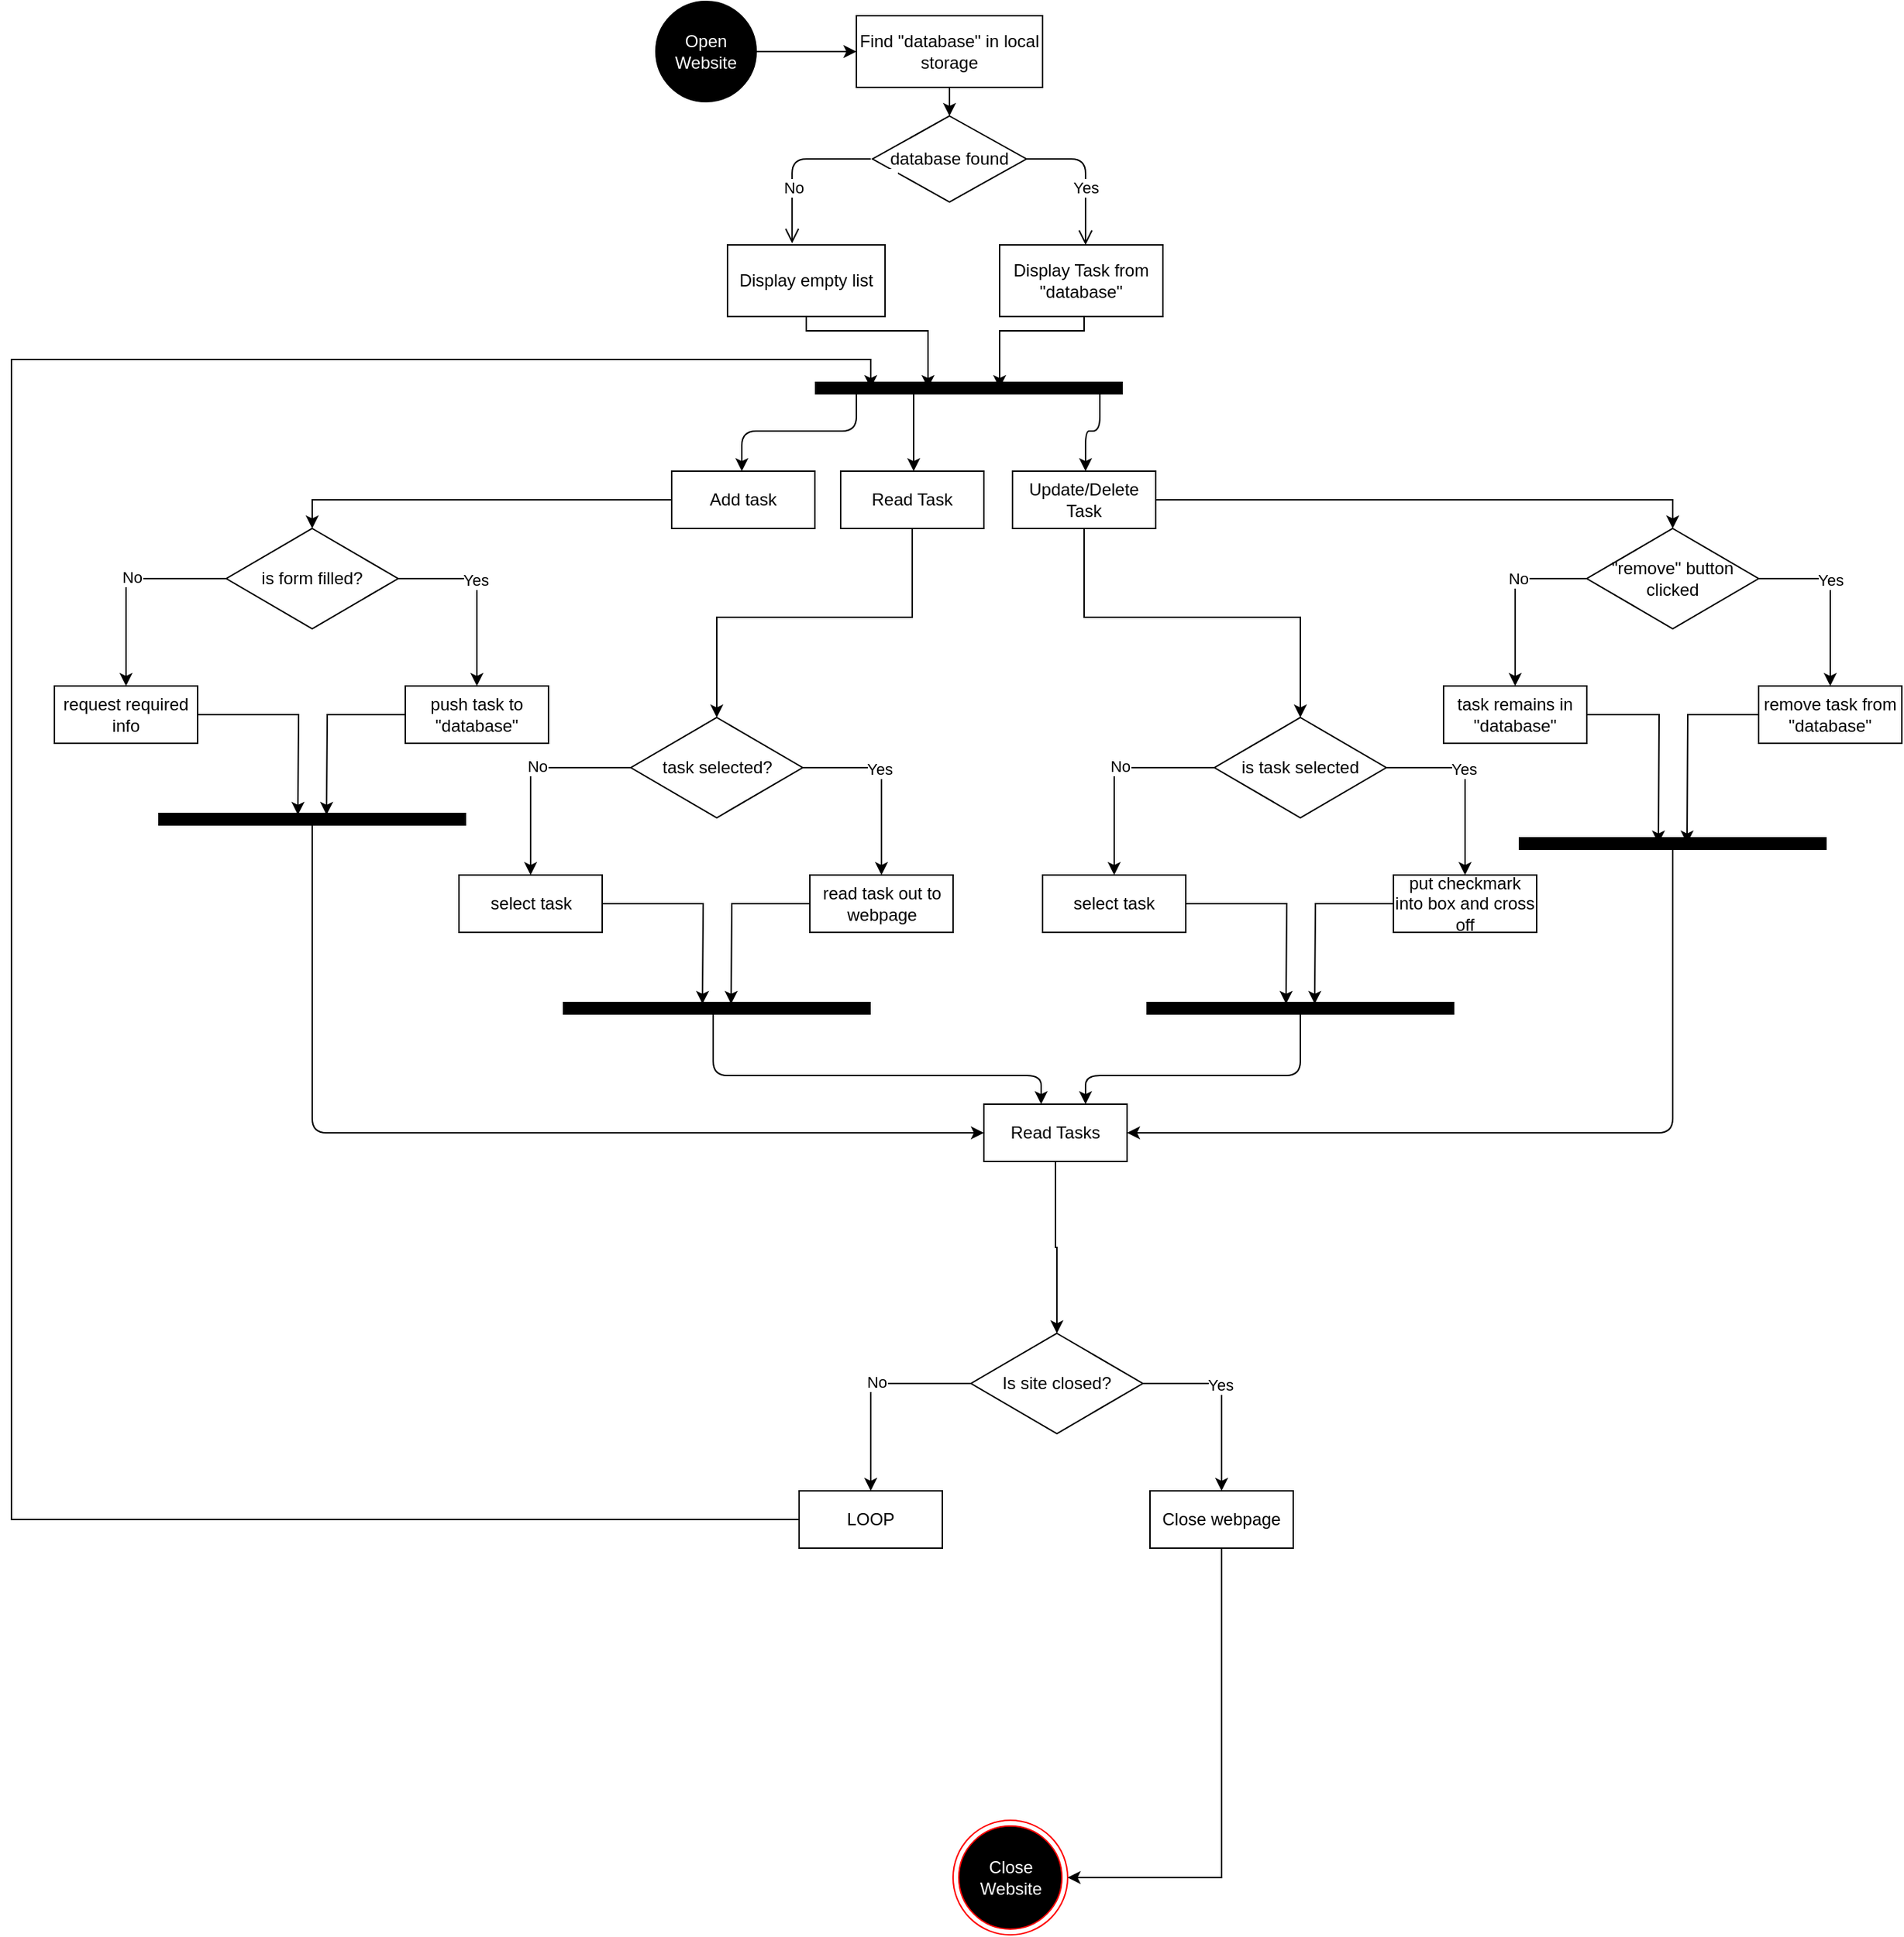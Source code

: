 <mxfile version="14.2.7" type="github">
  <diagram id="yd61wOOSHPwWUXzALppi" name="Page-1">
    <mxGraphModel dx="2201" dy="761" grid="1" gridSize="10" guides="1" tooltips="1" connect="1" arrows="1" fold="1" page="1" pageScale="1" pageWidth="850" pageHeight="1100" math="0" shadow="0">
      <root>
        <mxCell id="0" />
        <mxCell id="1" parent="0" />
        <mxCell id="UuBZATNRduBAJZNG62qD-8" style="edgeStyle=orthogonalEdgeStyle;rounded=0;orthogonalLoop=1;jettySize=auto;html=1;exitX=1;exitY=0.5;exitDx=0;exitDy=0;fontColor=#FFFFFF;" parent="1" source="UuBZATNRduBAJZNG62qD-1" target="UuBZATNRduBAJZNG62qD-6" edge="1">
          <mxGeometry relative="1" as="geometry" />
        </mxCell>
        <mxCell id="UuBZATNRduBAJZNG62qD-1" value="Open Website" style="ellipse;whiteSpace=wrap;html=1;aspect=fixed;fillColor=#000000;fontColor=#FFFFFF;" parent="1" vertex="1">
          <mxGeometry x="20" y="70" width="70" height="70" as="geometry" />
        </mxCell>
        <mxCell id="UuBZATNRduBAJZNG62qD-14" style="edgeStyle=orthogonalEdgeStyle;rounded=0;orthogonalLoop=1;jettySize=auto;html=1;fontColor=#000000;" parent="1" source="UuBZATNRduBAJZNG62qD-6" target="UuBZATNRduBAJZNG62qD-9" edge="1">
          <mxGeometry relative="1" as="geometry" />
        </mxCell>
        <mxCell id="UuBZATNRduBAJZNG62qD-6" value="Find &quot;database&quot; in local storage" style="html=1;whiteSpace=wrap;fillColor=#FFFFFF;" parent="1" vertex="1">
          <mxGeometry x="160" y="80" width="130" height="50" as="geometry" />
        </mxCell>
        <mxCell id="UuBZATNRduBAJZNG62qD-9" value="database found" style="rhombus;whiteSpace=wrap;html=1;" parent="1" vertex="1">
          <mxGeometry x="171.25" y="150" width="107.5" height="60" as="geometry" />
        </mxCell>
        <mxCell id="UuBZATNRduBAJZNG62qD-10" value="no" style="edgeStyle=orthogonalEdgeStyle;html=1;align=left;verticalAlign=bottom;endArrow=open;endSize=8;fontColor=#FFFFFF;exitX=1;exitY=0.5;exitDx=0;exitDy=0;" parent="1" source="UuBZATNRduBAJZNG62qD-9" edge="1">
          <mxGeometry x="-1" relative="1" as="geometry">
            <mxPoint x="320" y="240" as="targetPoint" />
            <mxPoint x="267.5" y="190" as="sourcePoint" />
            <Array as="points">
              <mxPoint x="320" y="180" />
            </Array>
          </mxGeometry>
        </mxCell>
        <mxCell id="UuBZATNRduBAJZNG62qD-12" value="Yes" style="edgeLabel;html=1;align=center;verticalAlign=middle;resizable=0;points=[];fontColor=#000000;" parent="UuBZATNRduBAJZNG62qD-10" vertex="1" connectable="0">
          <mxGeometry x="-0.524" relative="1" as="geometry">
            <mxPoint x="16.5" y="20" as="offset" />
          </mxGeometry>
        </mxCell>
        <mxCell id="UuBZATNRduBAJZNG62qD-11" value="yes" style="edgeStyle=orthogonalEdgeStyle;html=1;align=left;verticalAlign=top;endArrow=open;endSize=8;fontColor=#FFFFFF;entryX=0.41;entryY=-0.022;entryDx=0;entryDy=0;entryPerimeter=0;" parent="1" target="UuBZATNRduBAJZNG62qD-16" edge="1">
          <mxGeometry x="-1" relative="1" as="geometry">
            <mxPoint x="107.5" y="240" as="targetPoint" />
            <mxPoint x="170" y="180" as="sourcePoint" />
            <Array as="points">
              <mxPoint x="115" y="180" />
            </Array>
          </mxGeometry>
        </mxCell>
        <mxCell id="UuBZATNRduBAJZNG62qD-13" value="No&lt;br&gt;" style="edgeLabel;html=1;align=center;verticalAlign=middle;resizable=0;points=[];fontColor=#000000;" parent="UuBZATNRduBAJZNG62qD-11" vertex="1" connectable="0">
          <mxGeometry x="-0.093" y="-1" relative="1" as="geometry">
            <mxPoint x="-3.24" y="21.06" as="offset" />
          </mxGeometry>
        </mxCell>
        <mxCell id="UuBZATNRduBAJZNG62qD-21" style="edgeStyle=orthogonalEdgeStyle;rounded=0;orthogonalLoop=1;jettySize=auto;html=1;exitX=0.5;exitY=1;exitDx=0;exitDy=0;labelBackgroundColor=none;targetPerimeterSpacing=0;strokeColor=#000000;strokeWidth=1;fontColor=#000000;" parent="1" source="UuBZATNRduBAJZNG62qD-15" edge="1">
          <mxGeometry relative="1" as="geometry">
            <mxPoint x="260" y="340" as="targetPoint" />
            <Array as="points">
              <mxPoint x="319" y="300" />
              <mxPoint x="260" y="300" />
            </Array>
          </mxGeometry>
        </mxCell>
        <mxCell id="UuBZATNRduBAJZNG62qD-15" value="Display Task from &quot;database&quot;" style="html=1;strokeColor=#000000;fillColor=#FFFFFF;fontColor=#000000;whiteSpace=wrap;" parent="1" vertex="1">
          <mxGeometry x="260" y="240" width="114" height="50" as="geometry" />
        </mxCell>
        <mxCell id="UuBZATNRduBAJZNG62qD-20" style="edgeStyle=orthogonalEdgeStyle;rounded=0;orthogonalLoop=1;jettySize=auto;html=1;exitX=0.5;exitY=1;exitDx=0;exitDy=0;labelBackgroundColor=none;targetPerimeterSpacing=0;strokeColor=#000000;strokeWidth=1;fontColor=#000000;" parent="1" source="UuBZATNRduBAJZNG62qD-16" edge="1">
          <mxGeometry relative="1" as="geometry">
            <mxPoint x="210" y="340" as="targetPoint" />
            <Array as="points">
              <mxPoint x="125" y="300" />
              <mxPoint x="210" y="300" />
            </Array>
          </mxGeometry>
        </mxCell>
        <mxCell id="UuBZATNRduBAJZNG62qD-16" value="Display empty list" style="html=1;strokeColor=#000000;fillColor=#FFFFFF;fontColor=#000000;whiteSpace=wrap;" parent="1" vertex="1">
          <mxGeometry x="70" y="240" width="110" height="50" as="geometry" />
        </mxCell>
        <mxCell id="UuBZATNRduBAJZNG62qD-19" value="" style="endArrow=none;html=1;rounded=0;labelBackgroundColor=none;strokeColor=#000000;strokeWidth=9;fontColor=#000000;" parent="1" edge="1">
          <mxGeometry relative="1" as="geometry">
            <mxPoint x="131" y="340" as="sourcePoint" />
            <mxPoint x="346" y="340" as="targetPoint" />
            <Array as="points" />
          </mxGeometry>
        </mxCell>
        <mxCell id="UuBZATNRduBAJZNG62qD-103" style="edgeStyle=orthogonalEdgeStyle;rounded=0;orthogonalLoop=1;jettySize=auto;html=1;entryX=0.5;entryY=0;entryDx=0;entryDy=0;labelBackgroundColor=none;targetPerimeterSpacing=0;strokeColor=#000000;strokeWidth=1;fontColor=#000000;" parent="1" source="UuBZATNRduBAJZNG62qD-22" target="UuBZATNRduBAJZNG62qD-96" edge="1">
          <mxGeometry relative="1" as="geometry">
            <Array as="points">
              <mxPoint x="319" y="500" />
              <mxPoint x="470" y="500" />
            </Array>
          </mxGeometry>
        </mxCell>
        <mxCell id="UuBZATNRduBAJZNG62qD-22" value="Update/Delete Task" style="whiteSpace=wrap;html=1;align=center;strokeColor=#000000;fillColor=#FFFFFF;fontColor=#000000;" parent="1" vertex="1">
          <mxGeometry x="269" y="398" width="100" height="40" as="geometry" />
        </mxCell>
        <mxCell id="UuBZATNRduBAJZNG62qD-102" style="edgeStyle=orthogonalEdgeStyle;rounded=0;orthogonalLoop=1;jettySize=auto;html=1;entryX=0.5;entryY=0;entryDx=0;entryDy=0;labelBackgroundColor=none;targetPerimeterSpacing=0;strokeColor=#000000;strokeWidth=1;fontColor=#000000;" parent="1" source="UuBZATNRduBAJZNG62qD-23" target="UuBZATNRduBAJZNG62qD-86" edge="1">
          <mxGeometry relative="1" as="geometry">
            <Array as="points">
              <mxPoint x="199" y="500" />
              <mxPoint x="62" y="500" />
            </Array>
          </mxGeometry>
        </mxCell>
        <mxCell id="UuBZATNRduBAJZNG62qD-23" value="Read Task" style="whiteSpace=wrap;html=1;align=center;strokeColor=#000000;fillColor=#FFFFFF;fontColor=#000000;" parent="1" vertex="1">
          <mxGeometry x="149" y="398" width="100" height="40" as="geometry" />
        </mxCell>
        <mxCell id="UuBZATNRduBAJZNG62qD-68" style="edgeStyle=orthogonalEdgeStyle;rounded=0;orthogonalLoop=1;jettySize=auto;html=1;entryX=0.5;entryY=0;entryDx=0;entryDy=0;labelBackgroundColor=none;targetPerimeterSpacing=0;strokeColor=#000000;strokeWidth=1;fontColor=#000000;" parent="1" source="UuBZATNRduBAJZNG62qD-24" target="UuBZATNRduBAJZNG62qD-65" edge="1">
          <mxGeometry relative="1" as="geometry" />
        </mxCell>
        <mxCell id="UuBZATNRduBAJZNG62qD-24" value="Add task" style="whiteSpace=wrap;html=1;align=center;strokeColor=#000000;fillColor=#FFFFFF;fontColor=#000000;" parent="1" vertex="1">
          <mxGeometry x="31" y="398" width="100" height="40" as="geometry" />
        </mxCell>
        <mxCell id="UuBZATNRduBAJZNG62qD-28" value="" style="edgeStyle=segmentEdgeStyle;endArrow=classic;html=1;labelBackgroundColor=none;strokeColor=#000000;strokeWidth=1;fontColor=#000000;" parent="1" edge="1">
          <mxGeometry width="50" height="50" relative="1" as="geometry">
            <mxPoint x="160" y="340" as="sourcePoint" />
            <mxPoint x="80" y="398" as="targetPoint" />
            <Array as="points">
              <mxPoint x="160" y="370" />
              <mxPoint x="80" y="370" />
            </Array>
          </mxGeometry>
        </mxCell>
        <mxCell id="UuBZATNRduBAJZNG62qD-29" value="" style="edgeStyle=segmentEdgeStyle;endArrow=classic;html=1;labelBackgroundColor=none;strokeColor=#000000;strokeWidth=1;fontColor=#000000;" parent="1" edge="1">
          <mxGeometry width="50" height="50" relative="1" as="geometry">
            <mxPoint x="200" y="340" as="sourcePoint" />
            <mxPoint x="200" y="398" as="targetPoint" />
            <Array as="points">
              <mxPoint x="200" y="398" />
            </Array>
          </mxGeometry>
        </mxCell>
        <mxCell id="UuBZATNRduBAJZNG62qD-30" value="" style="edgeStyle=segmentEdgeStyle;endArrow=classic;html=1;labelBackgroundColor=none;strokeColor=#000000;strokeWidth=1;fontColor=#000000;" parent="1" edge="1">
          <mxGeometry width="50" height="50" relative="1" as="geometry">
            <mxPoint x="330" y="340" as="sourcePoint" />
            <mxPoint x="320" y="398" as="targetPoint" />
            <Array as="points">
              <mxPoint x="330" y="340" />
              <mxPoint x="330" y="370" />
              <mxPoint x="320" y="370" />
            </Array>
          </mxGeometry>
        </mxCell>
        <mxCell id="UuBZATNRduBAJZNG62qD-56" style="edgeStyle=orthogonalEdgeStyle;rounded=0;orthogonalLoop=1;jettySize=auto;html=1;entryX=0.5;entryY=0;entryDx=0;entryDy=0;labelBackgroundColor=none;targetPerimeterSpacing=0;strokeColor=#000000;strokeWidth=1;fontColor=#000000;exitX=1;exitY=0.5;exitDx=0;exitDy=0;" parent="1" target="UuBZATNRduBAJZNG62qD-37" edge="1" source="UuBZATNRduBAJZNG62qD-22">
          <mxGeometry relative="1" as="geometry">
            <mxPoint x="490" y="418" as="sourcePoint" />
          </mxGeometry>
        </mxCell>
        <mxCell id="UuBZATNRduBAJZNG62qD-58" style="edgeStyle=orthogonalEdgeStyle;rounded=0;orthogonalLoop=1;jettySize=auto;html=1;exitX=1;exitY=0.5;exitDx=0;exitDy=0;entryX=0.5;entryY=0;entryDx=0;entryDy=0;labelBackgroundColor=none;targetPerimeterSpacing=0;strokeColor=#000000;strokeWidth=1;fontColor=#000000;" parent="1" source="UuBZATNRduBAJZNG62qD-37" target="UuBZATNRduBAJZNG62qD-46" edge="1">
          <mxGeometry relative="1" as="geometry" />
        </mxCell>
        <mxCell id="UuBZATNRduBAJZNG62qD-64" value="Yes" style="edgeLabel;html=1;align=center;verticalAlign=middle;resizable=0;points=[];fontColor=#000000;" parent="UuBZATNRduBAJZNG62qD-58" vertex="1" connectable="0">
          <mxGeometry x="-0.147" y="2" relative="1" as="geometry">
            <mxPoint x="-2" y="-3" as="offset" />
          </mxGeometry>
        </mxCell>
        <mxCell id="UuBZATNRduBAJZNG62qD-60" style="edgeStyle=orthogonalEdgeStyle;rounded=0;orthogonalLoop=1;jettySize=auto;html=1;exitX=0;exitY=0.5;exitDx=0;exitDy=0;entryX=0.5;entryY=0;entryDx=0;entryDy=0;labelBackgroundColor=none;targetPerimeterSpacing=0;strokeColor=#000000;strokeWidth=1;fontColor=#000000;" parent="1" source="UuBZATNRduBAJZNG62qD-37" target="UuBZATNRduBAJZNG62qD-45" edge="1">
          <mxGeometry relative="1" as="geometry" />
        </mxCell>
        <mxCell id="UuBZATNRduBAJZNG62qD-63" value="No" style="edgeLabel;html=1;align=center;verticalAlign=middle;resizable=0;points=[];fontColor=#000000;" parent="UuBZATNRduBAJZNG62qD-60" vertex="1" connectable="0">
          <mxGeometry x="-0.225" relative="1" as="geometry">
            <mxPoint as="offset" />
          </mxGeometry>
        </mxCell>
        <mxCell id="UuBZATNRduBAJZNG62qD-37" value="&quot;remove&quot; button clicked" style="rhombus;whiteSpace=wrap;html=1;" parent="1" vertex="1">
          <mxGeometry x="670" y="438" width="120" height="70" as="geometry" />
        </mxCell>
        <mxCell id="UuBZATNRduBAJZNG62qD-61" style="edgeStyle=orthogonalEdgeStyle;rounded=0;orthogonalLoop=1;jettySize=auto;html=1;labelBackgroundColor=none;targetPerimeterSpacing=0;strokeColor=#000000;strokeWidth=1;fontColor=#000000;" parent="1" source="UuBZATNRduBAJZNG62qD-45" edge="1">
          <mxGeometry relative="1" as="geometry">
            <mxPoint x="720" y="658" as="targetPoint" />
          </mxGeometry>
        </mxCell>
        <mxCell id="UuBZATNRduBAJZNG62qD-45" value="task remains in &quot;database&quot;" style="whiteSpace=wrap;html=1;align=center;strokeColor=#000000;fillColor=#FFFFFF;fontColor=#000000;" parent="1" vertex="1">
          <mxGeometry x="570" y="548" width="100" height="40" as="geometry" />
        </mxCell>
        <mxCell id="UuBZATNRduBAJZNG62qD-62" style="edgeStyle=orthogonalEdgeStyle;rounded=0;orthogonalLoop=1;jettySize=auto;html=1;labelBackgroundColor=none;targetPerimeterSpacing=0;strokeColor=#000000;strokeWidth=1;fontColor=#000000;" parent="1" source="UuBZATNRduBAJZNG62qD-46" edge="1">
          <mxGeometry relative="1" as="geometry">
            <mxPoint x="740" y="658" as="targetPoint" />
          </mxGeometry>
        </mxCell>
        <mxCell id="UuBZATNRduBAJZNG62qD-46" value="remove task from &quot;database&quot;" style="whiteSpace=wrap;html=1;align=center;strokeColor=#000000;fillColor=#FFFFFF;fontColor=#000000;" parent="1" vertex="1">
          <mxGeometry x="790" y="548" width="100" height="40" as="geometry" />
        </mxCell>
        <mxCell id="UuBZATNRduBAJZNG62qD-50" value="&lt;font color=&quot;#ffffff&quot;&gt;Close Website&lt;/font&gt;" style="ellipse;html=1;shape=endState;fillColor=#000000;strokeColor=#ff0000;fontColor=#000000;whiteSpace=wrap;" parent="1" vertex="1">
          <mxGeometry x="227.5" y="1340" width="80" height="80" as="geometry" />
        </mxCell>
        <mxCell id="UuBZATNRduBAJZNG62qD-51" value="" style="endArrow=none;html=1;rounded=0;labelBackgroundColor=none;strokeColor=#000000;strokeWidth=9;fontColor=#000000;" parent="1" edge="1">
          <mxGeometry relative="1" as="geometry">
            <mxPoint x="622.5" y="658" as="sourcePoint" />
            <mxPoint x="837.5" y="658" as="targetPoint" />
            <Array as="points" />
          </mxGeometry>
        </mxCell>
        <mxCell id="UuBZATNRduBAJZNG62qD-54" value="" style="edgeStyle=segmentEdgeStyle;endArrow=classic;html=1;labelBackgroundColor=none;strokeColor=#000000;strokeWidth=1;fontColor=#000000;entryX=1;entryY=0.5;entryDx=0;entryDy=0;" parent="1" target="kEZMU26oNeu0ruUVFl1W-4" edge="1">
          <mxGeometry width="50" height="50" relative="1" as="geometry">
            <mxPoint x="730" y="660" as="sourcePoint" />
            <mxPoint x="430" y="890" as="targetPoint" />
            <Array as="points">
              <mxPoint x="730" y="860" />
            </Array>
          </mxGeometry>
        </mxCell>
        <mxCell id="UuBZATNRduBAJZNG62qD-71" style="edgeStyle=orthogonalEdgeStyle;rounded=0;orthogonalLoop=1;jettySize=auto;html=1;entryX=0.5;entryY=0;entryDx=0;entryDy=0;labelBackgroundColor=none;targetPerimeterSpacing=0;strokeColor=#000000;strokeWidth=1;fontColor=#000000;" parent="1" source="UuBZATNRduBAJZNG62qD-65" target="UuBZATNRduBAJZNG62qD-69" edge="1">
          <mxGeometry relative="1" as="geometry" />
        </mxCell>
        <mxCell id="UuBZATNRduBAJZNG62qD-73" value="No" style="edgeLabel;html=1;align=center;verticalAlign=middle;resizable=0;points=[];fontColor=#000000;" parent="UuBZATNRduBAJZNG62qD-71" vertex="1" connectable="0">
          <mxGeometry x="-0.064" y="1" relative="1" as="geometry">
            <mxPoint x="2" y="-2" as="offset" />
          </mxGeometry>
        </mxCell>
        <mxCell id="UuBZATNRduBAJZNG62qD-72" style="edgeStyle=orthogonalEdgeStyle;rounded=0;orthogonalLoop=1;jettySize=auto;html=1;exitX=1;exitY=0.5;exitDx=0;exitDy=0;entryX=0.5;entryY=0;entryDx=0;entryDy=0;labelBackgroundColor=none;targetPerimeterSpacing=0;strokeColor=#000000;strokeWidth=1;fontColor=#000000;" parent="1" source="UuBZATNRduBAJZNG62qD-65" target="UuBZATNRduBAJZNG62qD-70" edge="1">
          <mxGeometry relative="1" as="geometry" />
        </mxCell>
        <mxCell id="UuBZATNRduBAJZNG62qD-74" value="Yes" style="edgeLabel;html=1;align=center;verticalAlign=middle;resizable=0;points=[];fontColor=#000000;" parent="UuBZATNRduBAJZNG62qD-72" vertex="1" connectable="0">
          <mxGeometry x="-0.18" y="-1" relative="1" as="geometry">
            <mxPoint as="offset" />
          </mxGeometry>
        </mxCell>
        <mxCell id="UuBZATNRduBAJZNG62qD-65" value="is form filled?" style="rhombus;whiteSpace=wrap;html=1;" parent="1" vertex="1">
          <mxGeometry x="-280" y="438" width="120" height="70" as="geometry" />
        </mxCell>
        <mxCell id="UuBZATNRduBAJZNG62qD-80" style="edgeStyle=orthogonalEdgeStyle;rounded=0;orthogonalLoop=1;jettySize=auto;html=1;labelBackgroundColor=none;targetPerimeterSpacing=0;strokeColor=#000000;strokeWidth=1;fontColor=#000000;" parent="1" source="UuBZATNRduBAJZNG62qD-69" edge="1">
          <mxGeometry relative="1" as="geometry">
            <mxPoint x="-230" y="638" as="targetPoint" />
          </mxGeometry>
        </mxCell>
        <mxCell id="UuBZATNRduBAJZNG62qD-69" value="request required info" style="whiteSpace=wrap;html=1;align=center;strokeColor=#000000;fillColor=#FFFFFF;fontColor=#000000;" parent="1" vertex="1">
          <mxGeometry x="-400" y="548" width="100" height="40" as="geometry" />
        </mxCell>
        <mxCell id="UuBZATNRduBAJZNG62qD-78" style="edgeStyle=orthogonalEdgeStyle;rounded=0;orthogonalLoop=1;jettySize=auto;html=1;exitX=0;exitY=0.5;exitDx=0;exitDy=0;labelBackgroundColor=none;targetPerimeterSpacing=0;strokeColor=#000000;strokeWidth=1;fontColor=#000000;" parent="1" source="UuBZATNRduBAJZNG62qD-70" edge="1">
          <mxGeometry relative="1" as="geometry">
            <mxPoint x="-210" y="638" as="targetPoint" />
          </mxGeometry>
        </mxCell>
        <mxCell id="UuBZATNRduBAJZNG62qD-70" value="push task to &quot;database&quot;" style="whiteSpace=wrap;html=1;align=center;strokeColor=#000000;fillColor=#FFFFFF;fontColor=#000000;" parent="1" vertex="1">
          <mxGeometry x="-155" y="548" width="100" height="40" as="geometry" />
        </mxCell>
        <mxCell id="UuBZATNRduBAJZNG62qD-75" value="" style="endArrow=none;html=1;rounded=0;labelBackgroundColor=none;strokeColor=#000000;strokeWidth=9;fontColor=#000000;" parent="1" edge="1">
          <mxGeometry relative="1" as="geometry">
            <mxPoint x="-327.5" y="641" as="sourcePoint" />
            <mxPoint x="-112.5" y="641" as="targetPoint" />
            <Array as="points" />
          </mxGeometry>
        </mxCell>
        <mxCell id="UuBZATNRduBAJZNG62qD-81" value="" style="edgeStyle=segmentEdgeStyle;endArrow=classic;html=1;labelBackgroundColor=none;strokeColor=#000000;strokeWidth=1;fontColor=#000000;entryX=0;entryY=0.5;entryDx=0;entryDy=0;" parent="1" target="kEZMU26oNeu0ruUVFl1W-4" edge="1">
          <mxGeometry width="50" height="50" relative="1" as="geometry">
            <mxPoint x="-220" y="640" as="sourcePoint" />
            <mxPoint x="230" y="870" as="targetPoint" />
            <Array as="points">
              <mxPoint x="-220" y="860" />
            </Array>
          </mxGeometry>
        </mxCell>
        <mxCell id="UuBZATNRduBAJZNG62qD-104" value="" style="edgeStyle=segmentEdgeStyle;endArrow=classic;html=1;labelBackgroundColor=none;strokeColor=#000000;strokeWidth=1;fontColor=#000000;" parent="1" edge="1">
          <mxGeometry width="50" height="50" relative="1" as="geometry">
            <mxPoint x="60" y="770" as="sourcePoint" />
            <mxPoint x="289" y="840" as="targetPoint" />
            <Array as="points">
              <mxPoint x="60" y="820" />
              <mxPoint x="289" y="820" />
            </Array>
          </mxGeometry>
        </mxCell>
        <mxCell id="UuBZATNRduBAJZNG62qD-105" value="" style="edgeStyle=segmentEdgeStyle;endArrow=classic;html=1;labelBackgroundColor=none;strokeColor=#000000;strokeWidth=1;fontColor=#000000;" parent="1" edge="1">
          <mxGeometry width="50" height="50" relative="1" as="geometry">
            <mxPoint x="470" y="770" as="sourcePoint" />
            <mxPoint x="320" y="840" as="targetPoint" />
            <Array as="points">
              <mxPoint x="470" y="820" />
              <mxPoint x="320" y="820" />
            </Array>
          </mxGeometry>
        </mxCell>
        <mxCell id="UuBZATNRduBAJZNG62qD-121" style="edgeStyle=orthogonalEdgeStyle;rounded=0;orthogonalLoop=1;jettySize=auto;html=1;entryX=0.5;entryY=0;entryDx=0;entryDy=0;labelBackgroundColor=none;targetPerimeterSpacing=0;strokeColor=#000000;strokeWidth=1;fontColor=#000000;" parent="1" source="UuBZATNRduBAJZNG62qD-125" target="UuBZATNRduBAJZNG62qD-127" edge="1">
          <mxGeometry relative="1" as="geometry" />
        </mxCell>
        <mxCell id="UuBZATNRduBAJZNG62qD-122" value="No" style="edgeLabel;html=1;align=center;verticalAlign=middle;resizable=0;points=[];fontColor=#000000;" parent="UuBZATNRduBAJZNG62qD-121" vertex="1" connectable="0">
          <mxGeometry x="-0.064" y="1" relative="1" as="geometry">
            <mxPoint x="2" y="-2" as="offset" />
          </mxGeometry>
        </mxCell>
        <mxCell id="UuBZATNRduBAJZNG62qD-123" style="edgeStyle=orthogonalEdgeStyle;rounded=0;orthogonalLoop=1;jettySize=auto;html=1;exitX=1;exitY=0.5;exitDx=0;exitDy=0;entryX=0.5;entryY=0;entryDx=0;entryDy=0;labelBackgroundColor=none;targetPerimeterSpacing=0;strokeColor=#000000;strokeWidth=1;fontColor=#000000;" parent="1" source="UuBZATNRduBAJZNG62qD-125" target="UuBZATNRduBAJZNG62qD-129" edge="1">
          <mxGeometry relative="1" as="geometry" />
        </mxCell>
        <mxCell id="UuBZATNRduBAJZNG62qD-124" value="Yes" style="edgeLabel;html=1;align=center;verticalAlign=middle;resizable=0;points=[];fontColor=#000000;" parent="UuBZATNRduBAJZNG62qD-123" vertex="1" connectable="0">
          <mxGeometry x="-0.18" y="-1" relative="1" as="geometry">
            <mxPoint as="offset" />
          </mxGeometry>
        </mxCell>
        <mxCell id="UuBZATNRduBAJZNG62qD-125" value="Is site closed?" style="rhombus;whiteSpace=wrap;html=1;" parent="1" vertex="1">
          <mxGeometry x="240" y="1000" width="120" height="70" as="geometry" />
        </mxCell>
        <mxCell id="UuBZATNRduBAJZNG62qD-132" style="edgeStyle=orthogonalEdgeStyle;rounded=0;orthogonalLoop=1;jettySize=auto;html=1;labelBackgroundColor=none;targetPerimeterSpacing=0;strokeColor=#000000;strokeWidth=1;fontColor=#000000;" parent="1" source="UuBZATNRduBAJZNG62qD-127" edge="1">
          <mxGeometry relative="1" as="geometry">
            <mxPoint x="170" y="340" as="targetPoint" />
            <Array as="points">
              <mxPoint x="-430" y="1130" />
              <mxPoint x="-430" y="320" />
              <mxPoint x="170" y="320" />
            </Array>
          </mxGeometry>
        </mxCell>
        <mxCell id="UuBZATNRduBAJZNG62qD-127" value="LOOP" style="whiteSpace=wrap;html=1;align=center;strokeColor=#000000;fillColor=#FFFFFF;fontColor=#000000;" parent="1" vertex="1">
          <mxGeometry x="120" y="1110" width="100" height="40" as="geometry" />
        </mxCell>
        <mxCell id="UuBZATNRduBAJZNG62qD-131" style="edgeStyle=orthogonalEdgeStyle;rounded=0;orthogonalLoop=1;jettySize=auto;html=1;labelBackgroundColor=none;targetPerimeterSpacing=0;strokeColor=#000000;strokeWidth=1;fontColor=#000000;entryX=1;entryY=0.5;entryDx=0;entryDy=0;" parent="1" source="UuBZATNRduBAJZNG62qD-129" target="UuBZATNRduBAJZNG62qD-50" edge="1">
          <mxGeometry relative="1" as="geometry">
            <mxPoint x="415" y="1450" as="targetPoint" />
            <Array as="points">
              <mxPoint x="415" y="1380" />
            </Array>
          </mxGeometry>
        </mxCell>
        <mxCell id="UuBZATNRduBAJZNG62qD-129" value="Close webpage" style="whiteSpace=wrap;html=1;align=center;strokeColor=#000000;fillColor=#FFFFFF;fontColor=#000000;" parent="1" vertex="1">
          <mxGeometry x="365" y="1110" width="100" height="40" as="geometry" />
        </mxCell>
        <mxCell id="kEZMU26oNeu0ruUVFl1W-1" value="" style="group" parent="1" vertex="1" connectable="0">
          <mxGeometry x="-117.5" y="570" width="345" height="203" as="geometry" />
        </mxCell>
        <mxCell id="UuBZATNRduBAJZNG62qD-86" value="task selected?" style="rhombus;whiteSpace=wrap;html=1;" parent="kEZMU26oNeu0ruUVFl1W-1" vertex="1">
          <mxGeometry x="120" width="120" height="70" as="geometry" />
        </mxCell>
        <mxCell id="UuBZATNRduBAJZNG62qD-87" style="edgeStyle=orthogonalEdgeStyle;rounded=0;orthogonalLoop=1;jettySize=auto;html=1;labelBackgroundColor=none;targetPerimeterSpacing=0;strokeColor=#000000;strokeWidth=1;fontColor=#000000;" parent="kEZMU26oNeu0ruUVFl1W-1" source="UuBZATNRduBAJZNG62qD-88" edge="1">
          <mxGeometry relative="1" as="geometry">
            <mxPoint x="170" y="200" as="targetPoint" />
          </mxGeometry>
        </mxCell>
        <mxCell id="UuBZATNRduBAJZNG62qD-88" value="select task" style="whiteSpace=wrap;html=1;align=center;strokeColor=#000000;fillColor=#FFFFFF;fontColor=#000000;" parent="kEZMU26oNeu0ruUVFl1W-1" vertex="1">
          <mxGeometry y="110" width="100" height="40" as="geometry" />
        </mxCell>
        <mxCell id="UuBZATNRduBAJZNG62qD-82" style="edgeStyle=orthogonalEdgeStyle;rounded=0;orthogonalLoop=1;jettySize=auto;html=1;entryX=0.5;entryY=0;entryDx=0;entryDy=0;labelBackgroundColor=none;targetPerimeterSpacing=0;strokeColor=#000000;strokeWidth=1;fontColor=#000000;" parent="kEZMU26oNeu0ruUVFl1W-1" source="UuBZATNRduBAJZNG62qD-86" target="UuBZATNRduBAJZNG62qD-88" edge="1">
          <mxGeometry relative="1" as="geometry" />
        </mxCell>
        <mxCell id="UuBZATNRduBAJZNG62qD-83" value="No" style="edgeLabel;html=1;align=center;verticalAlign=middle;resizable=0;points=[];fontColor=#000000;" parent="UuBZATNRduBAJZNG62qD-82" vertex="1" connectable="0">
          <mxGeometry x="-0.064" y="1" relative="1" as="geometry">
            <mxPoint x="2" y="-2" as="offset" />
          </mxGeometry>
        </mxCell>
        <mxCell id="UuBZATNRduBAJZNG62qD-89" style="edgeStyle=orthogonalEdgeStyle;rounded=0;orthogonalLoop=1;jettySize=auto;html=1;exitX=0;exitY=0.5;exitDx=0;exitDy=0;labelBackgroundColor=none;targetPerimeterSpacing=0;strokeColor=#000000;strokeWidth=1;fontColor=#000000;" parent="kEZMU26oNeu0ruUVFl1W-1" source="UuBZATNRduBAJZNG62qD-90" edge="1">
          <mxGeometry relative="1" as="geometry">
            <mxPoint x="190" y="200" as="targetPoint" />
          </mxGeometry>
        </mxCell>
        <mxCell id="UuBZATNRduBAJZNG62qD-90" value="read task out to webpage" style="whiteSpace=wrap;html=1;align=center;strokeColor=#000000;fillColor=#FFFFFF;fontColor=#000000;" parent="kEZMU26oNeu0ruUVFl1W-1" vertex="1">
          <mxGeometry x="245" y="110" width="100" height="40" as="geometry" />
        </mxCell>
        <mxCell id="UuBZATNRduBAJZNG62qD-84" style="edgeStyle=orthogonalEdgeStyle;rounded=0;orthogonalLoop=1;jettySize=auto;html=1;exitX=1;exitY=0.5;exitDx=0;exitDy=0;entryX=0.5;entryY=0;entryDx=0;entryDy=0;labelBackgroundColor=none;targetPerimeterSpacing=0;strokeColor=#000000;strokeWidth=1;fontColor=#000000;" parent="kEZMU26oNeu0ruUVFl1W-1" source="UuBZATNRduBAJZNG62qD-86" target="UuBZATNRduBAJZNG62qD-90" edge="1">
          <mxGeometry relative="1" as="geometry" />
        </mxCell>
        <mxCell id="UuBZATNRduBAJZNG62qD-85" value="Yes" style="edgeLabel;html=1;align=center;verticalAlign=middle;resizable=0;points=[];fontColor=#000000;" parent="UuBZATNRduBAJZNG62qD-84" vertex="1" connectable="0">
          <mxGeometry x="-0.18" y="-1" relative="1" as="geometry">
            <mxPoint as="offset" />
          </mxGeometry>
        </mxCell>
        <mxCell id="UuBZATNRduBAJZNG62qD-91" value="" style="endArrow=none;html=1;rounded=0;labelBackgroundColor=none;strokeColor=#000000;strokeWidth=9;fontColor=#000000;" parent="kEZMU26oNeu0ruUVFl1W-1" edge="1">
          <mxGeometry relative="1" as="geometry">
            <mxPoint x="72.5" y="203" as="sourcePoint" />
            <mxPoint x="287.5" y="203" as="targetPoint" />
            <Array as="points" />
          </mxGeometry>
        </mxCell>
        <mxCell id="kEZMU26oNeu0ruUVFl1W-2" value="" style="group" parent="1" vertex="1" connectable="0">
          <mxGeometry x="290" y="570" width="345" height="203" as="geometry" />
        </mxCell>
        <mxCell id="UuBZATNRduBAJZNG62qD-96" value="is task selected" style="rhombus;whiteSpace=wrap;html=1;" parent="kEZMU26oNeu0ruUVFl1W-2" vertex="1">
          <mxGeometry x="120" width="120" height="70" as="geometry" />
        </mxCell>
        <mxCell id="UuBZATNRduBAJZNG62qD-97" style="edgeStyle=orthogonalEdgeStyle;rounded=0;orthogonalLoop=1;jettySize=auto;html=1;labelBackgroundColor=none;targetPerimeterSpacing=0;strokeColor=#000000;strokeWidth=1;fontColor=#000000;" parent="kEZMU26oNeu0ruUVFl1W-2" source="UuBZATNRduBAJZNG62qD-98" edge="1">
          <mxGeometry relative="1" as="geometry">
            <mxPoint x="170" y="200" as="targetPoint" />
          </mxGeometry>
        </mxCell>
        <mxCell id="UuBZATNRduBAJZNG62qD-98" value="select task" style="whiteSpace=wrap;html=1;align=center;strokeColor=#000000;fillColor=#FFFFFF;fontColor=#000000;" parent="kEZMU26oNeu0ruUVFl1W-2" vertex="1">
          <mxGeometry y="110" width="100" height="40" as="geometry" />
        </mxCell>
        <mxCell id="UuBZATNRduBAJZNG62qD-92" style="edgeStyle=orthogonalEdgeStyle;rounded=0;orthogonalLoop=1;jettySize=auto;html=1;entryX=0.5;entryY=0;entryDx=0;entryDy=0;labelBackgroundColor=none;targetPerimeterSpacing=0;strokeColor=#000000;strokeWidth=1;fontColor=#000000;" parent="kEZMU26oNeu0ruUVFl1W-2" source="UuBZATNRduBAJZNG62qD-96" target="UuBZATNRduBAJZNG62qD-98" edge="1">
          <mxGeometry relative="1" as="geometry" />
        </mxCell>
        <mxCell id="UuBZATNRduBAJZNG62qD-93" value="No" style="edgeLabel;html=1;align=center;verticalAlign=middle;resizable=0;points=[];fontColor=#000000;" parent="UuBZATNRduBAJZNG62qD-92" vertex="1" connectable="0">
          <mxGeometry x="-0.064" y="1" relative="1" as="geometry">
            <mxPoint x="2" y="-2" as="offset" />
          </mxGeometry>
        </mxCell>
        <mxCell id="UuBZATNRduBAJZNG62qD-99" style="edgeStyle=orthogonalEdgeStyle;rounded=0;orthogonalLoop=1;jettySize=auto;html=1;exitX=0;exitY=0.5;exitDx=0;exitDy=0;labelBackgroundColor=none;targetPerimeterSpacing=0;strokeColor=#000000;strokeWidth=1;fontColor=#000000;" parent="kEZMU26oNeu0ruUVFl1W-2" source="UuBZATNRduBAJZNG62qD-100" edge="1">
          <mxGeometry relative="1" as="geometry">
            <mxPoint x="190" y="200" as="targetPoint" />
          </mxGeometry>
        </mxCell>
        <mxCell id="UuBZATNRduBAJZNG62qD-100" value="put checkmark into box and cross off" style="whiteSpace=wrap;html=1;align=center;strokeColor=#000000;fillColor=#FFFFFF;fontColor=#000000;" parent="kEZMU26oNeu0ruUVFl1W-2" vertex="1">
          <mxGeometry x="245" y="110" width="100" height="40" as="geometry" />
        </mxCell>
        <mxCell id="UuBZATNRduBAJZNG62qD-94" style="edgeStyle=orthogonalEdgeStyle;rounded=0;orthogonalLoop=1;jettySize=auto;html=1;exitX=1;exitY=0.5;exitDx=0;exitDy=0;entryX=0.5;entryY=0;entryDx=0;entryDy=0;labelBackgroundColor=none;targetPerimeterSpacing=0;strokeColor=#000000;strokeWidth=1;fontColor=#000000;" parent="kEZMU26oNeu0ruUVFl1W-2" source="UuBZATNRduBAJZNG62qD-96" target="UuBZATNRduBAJZNG62qD-100" edge="1">
          <mxGeometry relative="1" as="geometry" />
        </mxCell>
        <mxCell id="UuBZATNRduBAJZNG62qD-95" value="Yes" style="edgeLabel;html=1;align=center;verticalAlign=middle;resizable=0;points=[];fontColor=#000000;" parent="UuBZATNRduBAJZNG62qD-94" vertex="1" connectable="0">
          <mxGeometry x="-0.18" y="-1" relative="1" as="geometry">
            <mxPoint as="offset" />
          </mxGeometry>
        </mxCell>
        <mxCell id="UuBZATNRduBAJZNG62qD-101" value="" style="endArrow=none;html=1;rounded=0;labelBackgroundColor=none;strokeColor=#000000;strokeWidth=9;fontColor=#000000;" parent="kEZMU26oNeu0ruUVFl1W-2" edge="1">
          <mxGeometry relative="1" as="geometry">
            <mxPoint x="72.5" y="203" as="sourcePoint" />
            <mxPoint x="287.5" y="203" as="targetPoint" />
            <Array as="points" />
          </mxGeometry>
        </mxCell>
        <mxCell id="kEZMU26oNeu0ruUVFl1W-5" style="edgeStyle=orthogonalEdgeStyle;rounded=0;orthogonalLoop=1;jettySize=auto;html=1;entryX=0.5;entryY=0;entryDx=0;entryDy=0;" parent="1" source="kEZMU26oNeu0ruUVFl1W-4" target="UuBZATNRduBAJZNG62qD-125" edge="1">
          <mxGeometry relative="1" as="geometry" />
        </mxCell>
        <mxCell id="kEZMU26oNeu0ruUVFl1W-4" value="Read Tasks" style="whiteSpace=wrap;html=1;align=center;strokeColor=#000000;fillColor=#FFFFFF;fontColor=#000000;" parent="1" vertex="1">
          <mxGeometry x="249" y="840" width="100" height="40" as="geometry" />
        </mxCell>
      </root>
    </mxGraphModel>
  </diagram>
</mxfile>
